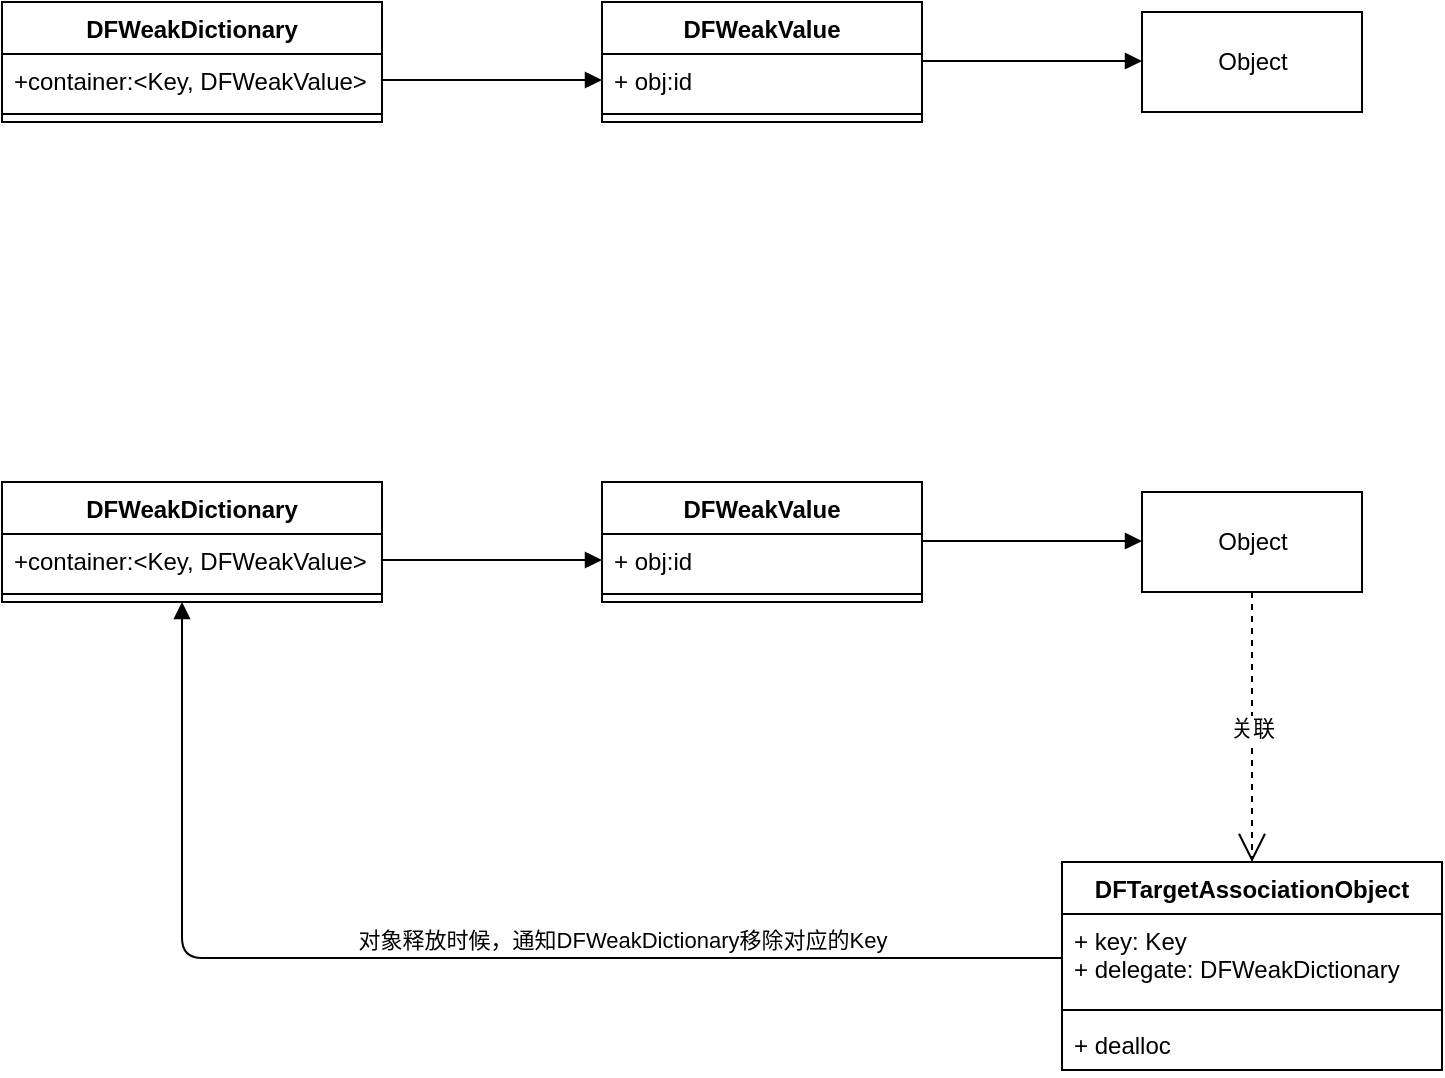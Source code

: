 <mxfile version="13.7.9" type="device"><diagram id="PJcWoCLKtDKhRwUsibXP" name="第 1 页"><mxGraphModel dx="1106" dy="781" grid="1" gridSize="10" guides="1" tooltips="1" connect="1" arrows="1" fold="1" page="1" pageScale="1" pageWidth="827" pageHeight="1169" math="0" shadow="0"><root><mxCell id="0"/><mxCell id="1" parent="0"/><mxCell id="8RgHOmN0Iu0Ms4upphaa-10" value="Object" style="html=1;" vertex="1" parent="1"><mxGeometry x="620" y="215" width="110" height="50" as="geometry"/></mxCell><mxCell id="8RgHOmN0Iu0Ms4upphaa-13" value="" style="endArrow=block;endFill=1;html=1;edgeStyle=orthogonalEdgeStyle;align=left;verticalAlign=top;" edge="1" parent="1" source="8RgHOmN0Iu0Ms4upphaa-3"><mxGeometry x="-1" relative="1" as="geometry"><mxPoint x="240" y="249" as="sourcePoint"/><mxPoint x="350" y="249" as="targetPoint"/></mxGeometry></mxCell><mxCell id="8RgHOmN0Iu0Ms4upphaa-15" value="" style="endArrow=block;endFill=1;html=1;edgeStyle=orthogonalEdgeStyle;align=left;verticalAlign=top;" edge="1" parent="1"><mxGeometry x="-1" relative="1" as="geometry"><mxPoint x="510" y="239.5" as="sourcePoint"/><mxPoint x="620" y="239.5" as="targetPoint"/></mxGeometry></mxCell><mxCell id="8RgHOmN0Iu0Ms4upphaa-2" value="DFWeakDictionary" style="swimlane;fontStyle=1;align=center;verticalAlign=top;childLayout=stackLayout;horizontal=1;startSize=26;horizontalStack=0;resizeParent=1;resizeParentMax=0;resizeLast=0;collapsible=1;marginBottom=0;" vertex="1" parent="1"><mxGeometry x="50" y="210" width="190" height="60" as="geometry"/></mxCell><mxCell id="8RgHOmN0Iu0Ms4upphaa-3" value="+container:&lt;Key, DFWeakValue&gt;" style="text;strokeColor=none;fillColor=none;align=left;verticalAlign=top;spacingLeft=4;spacingRight=4;overflow=hidden;rotatable=0;points=[[0,0.5],[1,0.5]];portConstraint=eastwest;" vertex="1" parent="8RgHOmN0Iu0Ms4upphaa-2"><mxGeometry y="26" width="190" height="26" as="geometry"/></mxCell><mxCell id="8RgHOmN0Iu0Ms4upphaa-4" value="" style="line;strokeWidth=1;fillColor=none;align=left;verticalAlign=middle;spacingTop=-1;spacingLeft=3;spacingRight=3;rotatable=0;labelPosition=right;points=[];portConstraint=eastwest;" vertex="1" parent="8RgHOmN0Iu0Ms4upphaa-2"><mxGeometry y="52" width="190" height="8" as="geometry"/></mxCell><mxCell id="8RgHOmN0Iu0Ms4upphaa-6" value="DFWeakValue&#10;" style="swimlane;fontStyle=1;align=center;verticalAlign=top;childLayout=stackLayout;horizontal=1;startSize=26;horizontalStack=0;resizeParent=1;resizeParentMax=0;resizeLast=0;collapsible=1;marginBottom=0;" vertex="1" parent="1"><mxGeometry x="350" y="210" width="160" height="60" as="geometry"/></mxCell><mxCell id="8RgHOmN0Iu0Ms4upphaa-7" value="+ obj:id" style="text;strokeColor=none;fillColor=none;align=left;verticalAlign=top;spacingLeft=4;spacingRight=4;overflow=hidden;rotatable=0;points=[[0,0.5],[1,0.5]];portConstraint=eastwest;" vertex="1" parent="8RgHOmN0Iu0Ms4upphaa-6"><mxGeometry y="26" width="160" height="26" as="geometry"/></mxCell><mxCell id="8RgHOmN0Iu0Ms4upphaa-8" value="" style="line;strokeWidth=1;fillColor=none;align=left;verticalAlign=middle;spacingTop=-1;spacingLeft=3;spacingRight=3;rotatable=0;labelPosition=right;points=[];portConstraint=eastwest;" vertex="1" parent="8RgHOmN0Iu0Ms4upphaa-6"><mxGeometry y="52" width="160" height="8" as="geometry"/></mxCell><mxCell id="8RgHOmN0Iu0Ms4upphaa-17" value="Object" style="html=1;" vertex="1" parent="1"><mxGeometry x="620" y="455" width="110" height="50" as="geometry"/></mxCell><mxCell id="8RgHOmN0Iu0Ms4upphaa-18" value="" style="endArrow=block;endFill=1;html=1;edgeStyle=orthogonalEdgeStyle;align=left;verticalAlign=top;" edge="1" parent="1" source="8RgHOmN0Iu0Ms4upphaa-21"><mxGeometry x="-1" relative="1" as="geometry"><mxPoint x="240" y="489" as="sourcePoint"/><mxPoint x="350" y="489" as="targetPoint"/></mxGeometry></mxCell><mxCell id="8RgHOmN0Iu0Ms4upphaa-19" value="" style="endArrow=block;endFill=1;html=1;edgeStyle=orthogonalEdgeStyle;align=left;verticalAlign=top;" edge="1" parent="1"><mxGeometry x="-1" relative="1" as="geometry"><mxPoint x="510" y="479.5" as="sourcePoint"/><mxPoint x="620" y="479.5" as="targetPoint"/></mxGeometry></mxCell><mxCell id="8RgHOmN0Iu0Ms4upphaa-20" value="DFWeakDictionary" style="swimlane;fontStyle=1;align=center;verticalAlign=top;childLayout=stackLayout;horizontal=1;startSize=26;horizontalStack=0;resizeParent=1;resizeParentMax=0;resizeLast=0;collapsible=1;marginBottom=0;" vertex="1" parent="1"><mxGeometry x="50" y="450" width="190" height="60" as="geometry"/></mxCell><mxCell id="8RgHOmN0Iu0Ms4upphaa-21" value="+container:&lt;Key, DFWeakValue&gt;" style="text;strokeColor=none;fillColor=none;align=left;verticalAlign=top;spacingLeft=4;spacingRight=4;overflow=hidden;rotatable=0;points=[[0,0.5],[1,0.5]];portConstraint=eastwest;" vertex="1" parent="8RgHOmN0Iu0Ms4upphaa-20"><mxGeometry y="26" width="190" height="26" as="geometry"/></mxCell><mxCell id="8RgHOmN0Iu0Ms4upphaa-22" value="" style="line;strokeWidth=1;fillColor=none;align=left;verticalAlign=middle;spacingTop=-1;spacingLeft=3;spacingRight=3;rotatable=0;labelPosition=right;points=[];portConstraint=eastwest;" vertex="1" parent="8RgHOmN0Iu0Ms4upphaa-20"><mxGeometry y="52" width="190" height="8" as="geometry"/></mxCell><mxCell id="8RgHOmN0Iu0Ms4upphaa-23" value="DFWeakValue&#10;" style="swimlane;fontStyle=1;align=center;verticalAlign=top;childLayout=stackLayout;horizontal=1;startSize=26;horizontalStack=0;resizeParent=1;resizeParentMax=0;resizeLast=0;collapsible=1;marginBottom=0;" vertex="1" parent="1"><mxGeometry x="350" y="450" width="160" height="60" as="geometry"/></mxCell><mxCell id="8RgHOmN0Iu0Ms4upphaa-24" value="+ obj:id" style="text;strokeColor=none;fillColor=none;align=left;verticalAlign=top;spacingLeft=4;spacingRight=4;overflow=hidden;rotatable=0;points=[[0,0.5],[1,0.5]];portConstraint=eastwest;" vertex="1" parent="8RgHOmN0Iu0Ms4upphaa-23"><mxGeometry y="26" width="160" height="26" as="geometry"/></mxCell><mxCell id="8RgHOmN0Iu0Ms4upphaa-25" value="" style="line;strokeWidth=1;fillColor=none;align=left;verticalAlign=middle;spacingTop=-1;spacingLeft=3;spacingRight=3;rotatable=0;labelPosition=right;points=[];portConstraint=eastwest;" vertex="1" parent="8RgHOmN0Iu0Ms4upphaa-23"><mxGeometry y="52" width="160" height="8" as="geometry"/></mxCell><mxCell id="8RgHOmN0Iu0Ms4upphaa-28" value="DFTargetAssociationObject" style="swimlane;fontStyle=1;align=center;verticalAlign=top;childLayout=stackLayout;horizontal=1;startSize=26;horizontalStack=0;resizeParent=1;resizeParentMax=0;resizeLast=0;collapsible=1;marginBottom=0;" vertex="1" parent="1"><mxGeometry x="580" y="640" width="190" height="104" as="geometry"/></mxCell><mxCell id="8RgHOmN0Iu0Ms4upphaa-29" value="+ key: Key&#10;+ delegate: DFWeakDictionary&#10; " style="text;strokeColor=none;fillColor=none;align=left;verticalAlign=top;spacingLeft=4;spacingRight=4;overflow=hidden;rotatable=0;points=[[0,0.5],[1,0.5]];portConstraint=eastwest;" vertex="1" parent="8RgHOmN0Iu0Ms4upphaa-28"><mxGeometry y="26" width="190" height="44" as="geometry"/></mxCell><mxCell id="8RgHOmN0Iu0Ms4upphaa-30" value="" style="line;strokeWidth=1;fillColor=none;align=left;verticalAlign=middle;spacingTop=-1;spacingLeft=3;spacingRight=3;rotatable=0;labelPosition=right;points=[];portConstraint=eastwest;" vertex="1" parent="8RgHOmN0Iu0Ms4upphaa-28"><mxGeometry y="70" width="190" height="8" as="geometry"/></mxCell><mxCell id="8RgHOmN0Iu0Ms4upphaa-31" value="+ dealloc" style="text;strokeColor=none;fillColor=none;align=left;verticalAlign=top;spacingLeft=4;spacingRight=4;overflow=hidden;rotatable=0;points=[[0,0.5],[1,0.5]];portConstraint=eastwest;" vertex="1" parent="8RgHOmN0Iu0Ms4upphaa-28"><mxGeometry y="78" width="190" height="26" as="geometry"/></mxCell><mxCell id="8RgHOmN0Iu0Ms4upphaa-32" value="关联" style="endArrow=open;endSize=12;dashed=1;html=1;" edge="1" parent="1" source="8RgHOmN0Iu0Ms4upphaa-17"><mxGeometry width="160" relative="1" as="geometry"><mxPoint x="675" y="505" as="sourcePoint"/><mxPoint x="675" y="640" as="targetPoint"/></mxGeometry></mxCell><mxCell id="8RgHOmN0Iu0Ms4upphaa-33" value="对象释放时候，通知DFWeakDictionary移除对应的Key" style="html=1;verticalAlign=bottom;endArrow=block;" edge="1" parent="1" source="8RgHOmN0Iu0Ms4upphaa-29"><mxGeometry x="-0.288" width="80" relative="1" as="geometry"><mxPoint x="500" y="688" as="sourcePoint"/><mxPoint x="140" y="510" as="targetPoint"/><Array as="points"><mxPoint x="140" y="688"/></Array><mxPoint as="offset"/></mxGeometry></mxCell></root></mxGraphModel></diagram></mxfile>
